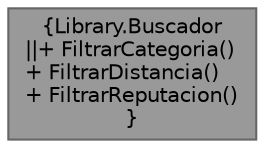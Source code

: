 digraph "Library.Buscador"
{
 // INTERACTIVE_SVG=YES
 // LATEX_PDF_SIZE
  bgcolor="transparent";
  edge [fontname=Helvetica,fontsize=10,labelfontname=Helvetica,labelfontsize=10];
  node [fontname=Helvetica,fontsize=10,shape=box,height=0.2,width=0.4];
  Node1 [label="{Library.Buscador\n||+ FiltrarCategoria()\l+ FiltrarDistancia()\l+ FiltrarReputacion()\l}",height=0.2,width=0.4,color="gray40", fillcolor="grey60", style="filled", fontcolor="black",tooltip=" "];
}
